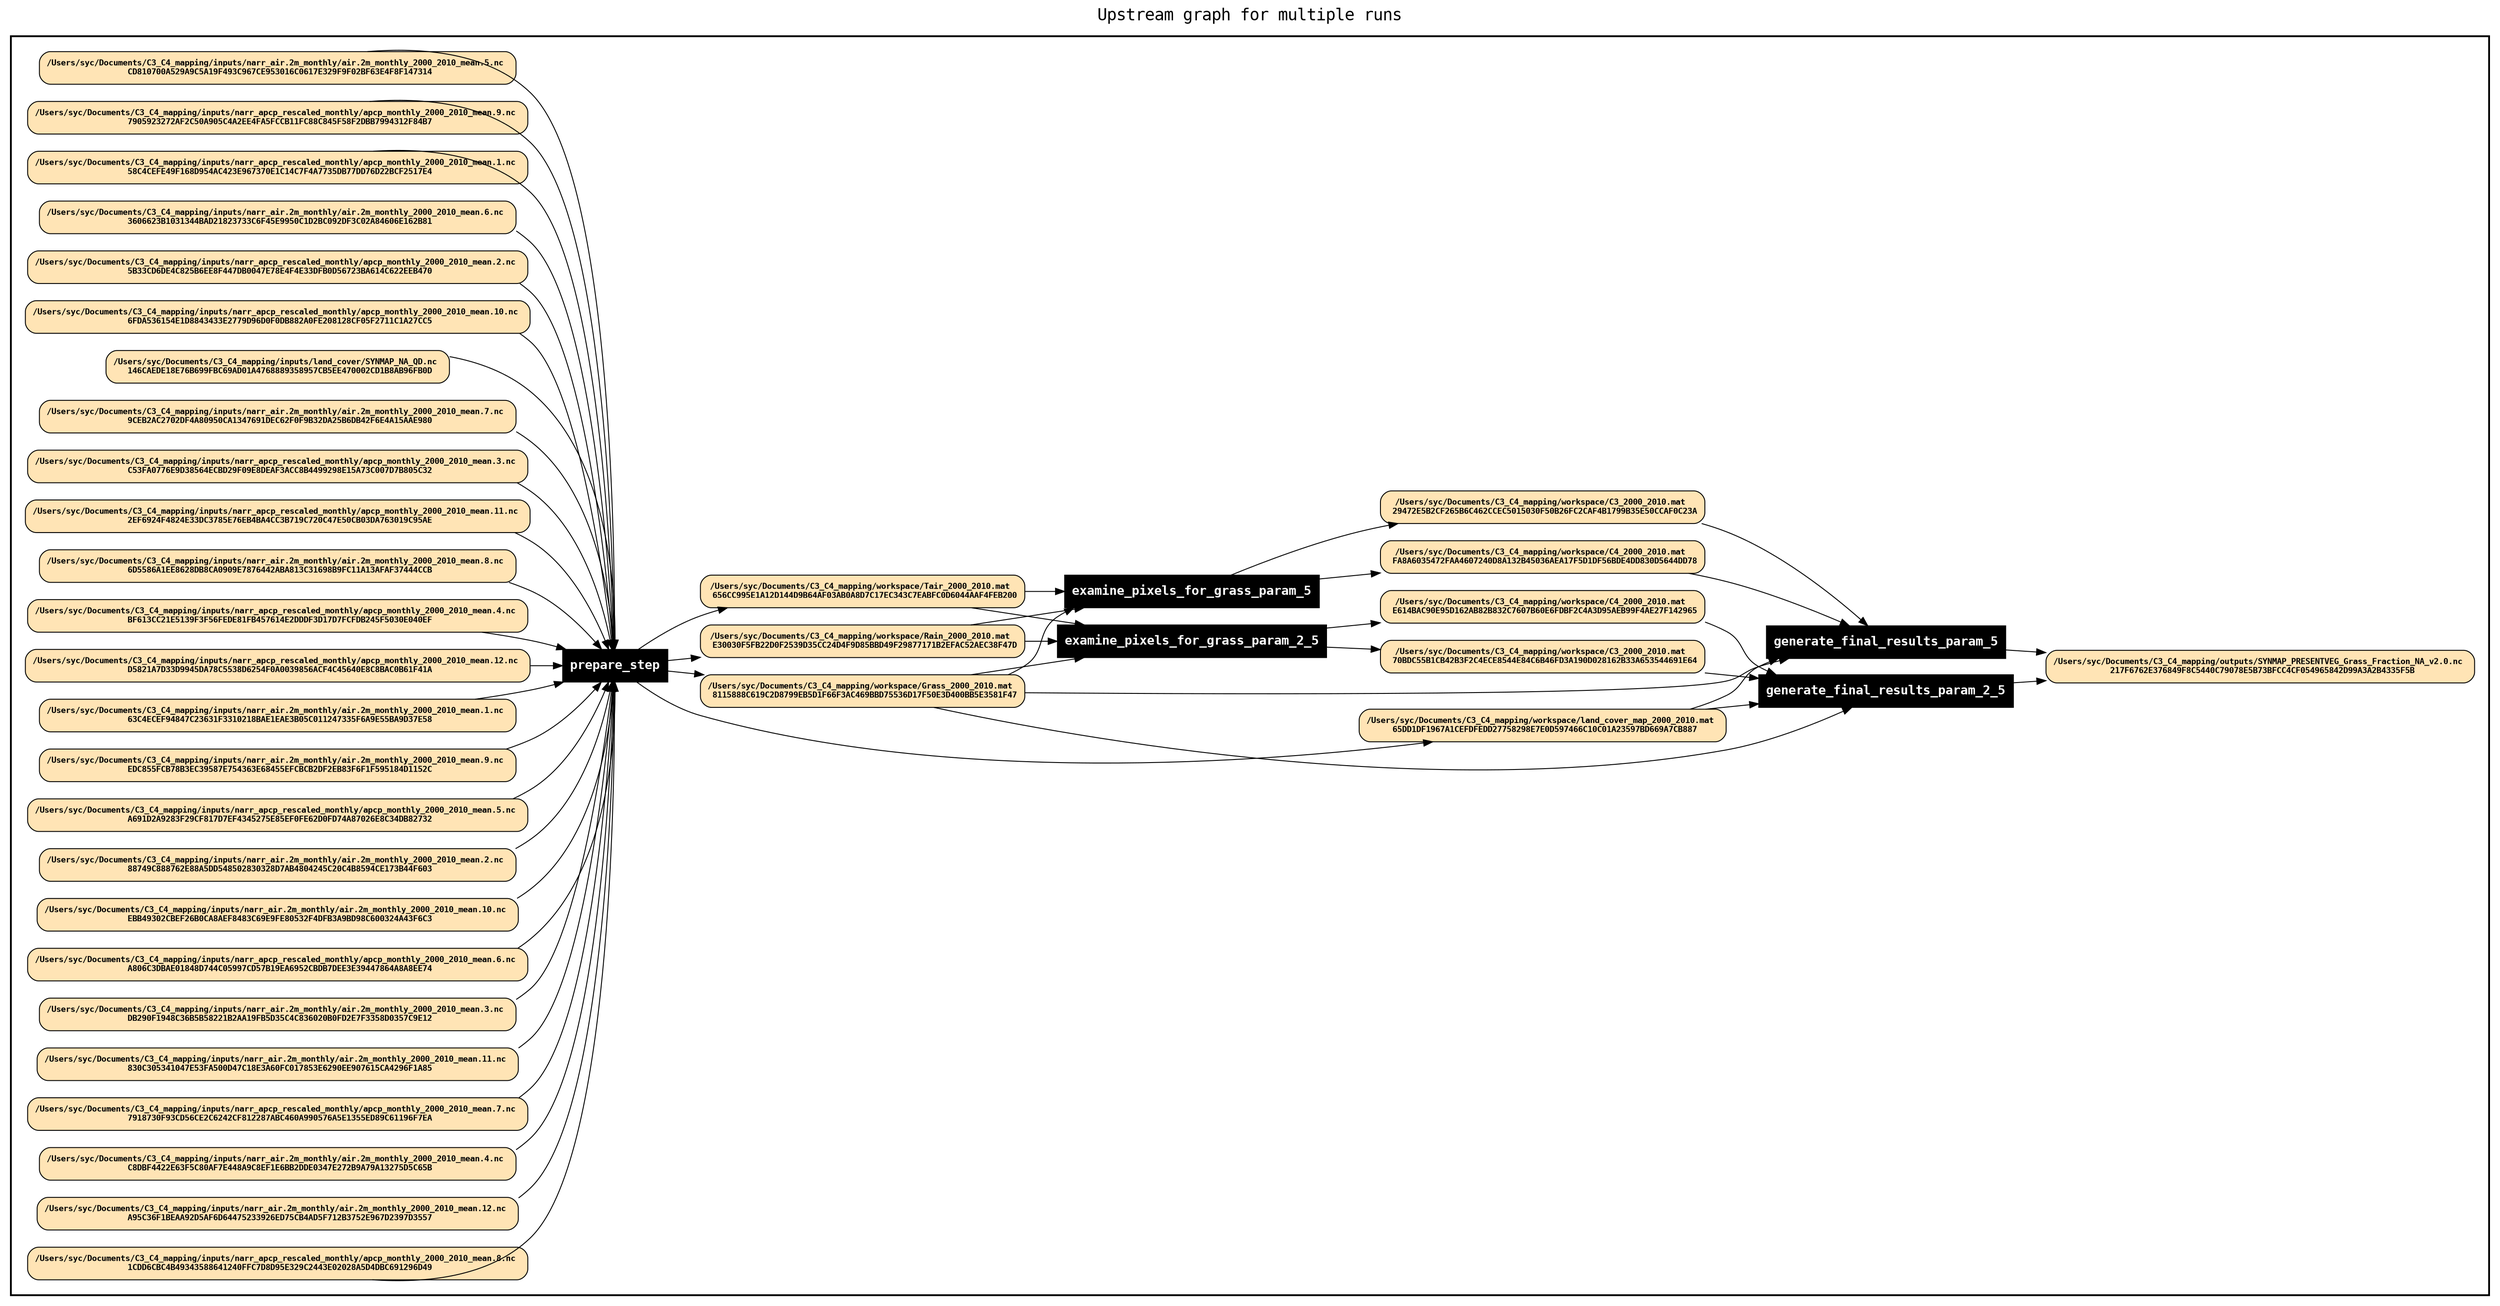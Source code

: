 
digraph yw_data_view {
rankdir=LR
fontname=Courier; fontsize=18; labelloc=t
label="Upstream graph for multiple runs"
subgraph cluster_workflow { label=""; color=black; penwidth=2
subgraph cluster_workflow_inner { label=""; color=white
node[shape=box style=filled fillcolor="black" peripheries=1 fontname="Courier-Bold" fontcolor=white]
"examine_pixels_for_grass_param_5"
"examine_pixels_for_grass_param_2_5"
"prepare_step"
"generate_final_results_param_5"
"generate_final_results_param_2_5"
node[shape=box style="rounded,filled" fillcolor="#FFE4B5" peripheries=1 fontname="Courier-Bold" fontsize=9 fontcolor=black]
"CD810700A529A9C5A19F493C967CE953016C0617E329F9F02BF63E4F8F147314" [shape=record label="/Users/syc/Documents/C3_C4_mapping/inputs/narr_air.2m_monthly/air.2m_monthly_2000_2010_mean.5.nc \n CD810700A529A9C5A19F493C967CE953016C0617E329F9F02BF63E4F8F147314"]
"8115888C619C2D8799EB5D1F66F3AC469BBD75536D17F50E3D400BB5E3581F47" [shape=record label="/Users/syc/Documents/C3_C4_mapping/workspace/Grass_2000_2010.mat \n 8115888C619C2D8799EB5D1F66F3AC469BBD75536D17F50E3D400BB5E3581F47"]
"8115888C619C2D8799EB5D1F66F3AC469BBD75536D17F50E3D400BB5E3581F47" [shape=record label="/Users/syc/Documents/C3_C4_mapping/workspace/Grass_2000_2010.mat \n 8115888C619C2D8799EB5D1F66F3AC469BBD75536D17F50E3D400BB5E3581F47"]
"8115888C619C2D8799EB5D1F66F3AC469BBD75536D17F50E3D400BB5E3581F47" [shape=record label="/Users/syc/Documents/C3_C4_mapping/workspace/Grass_2000_2010.mat \n 8115888C619C2D8799EB5D1F66F3AC469BBD75536D17F50E3D400BB5E3581F47"]
"8115888C619C2D8799EB5D1F66F3AC469BBD75536D17F50E3D400BB5E3581F47" [shape=record label="/Users/syc/Documents/C3_C4_mapping/workspace/Grass_2000_2010.mat \n 8115888C619C2D8799EB5D1F66F3AC469BBD75536D17F50E3D400BB5E3581F47"]
"8115888C619C2D8799EB5D1F66F3AC469BBD75536D17F50E3D400BB5E3581F47" [shape=record label="/Users/syc/Documents/C3_C4_mapping/workspace/Grass_2000_2010.mat \n 8115888C619C2D8799EB5D1F66F3AC469BBD75536D17F50E3D400BB5E3581F47"]
"7905923272AF2C50A905C4A2EE4FA5FCCB11FC88C845F58F2DBB7994312F84B7" [shape=record label="/Users/syc/Documents/C3_C4_mapping/inputs/narr_apcp_rescaled_monthly/apcp_monthly_2000_2010_mean.9.nc \n 7905923272AF2C50A905C4A2EE4FA5FCCB11FC88C845F58F2DBB7994312F84B7"]
"58C4CEFE49F168D954AC423E967370E1C14C7F4A7735DB77DD76D22BCF2517E4" [shape=record label="/Users/syc/Documents/C3_C4_mapping/inputs/narr_apcp_rescaled_monthly/apcp_monthly_2000_2010_mean.1.nc \n 58C4CEFE49F168D954AC423E967370E1C14C7F4A7735DB77DD76D22BCF2517E4"]
"3606623B1031344BAD21823733C6F45E9950C1D2BC092DF3C02A84606E162B81" [shape=record label="/Users/syc/Documents/C3_C4_mapping/inputs/narr_air.2m_monthly/air.2m_monthly_2000_2010_mean.6.nc \n 3606623B1031344BAD21823733C6F45E9950C1D2BC092DF3C02A84606E162B81"]
"5B33CD6DE4C825B6EE8F447DB0047E78E4F4E33DFB0D56723BA614C622EEB470" [shape=record label="/Users/syc/Documents/C3_C4_mapping/inputs/narr_apcp_rescaled_monthly/apcp_monthly_2000_2010_mean.2.nc \n 5B33CD6DE4C825B6EE8F447DB0047E78E4F4E33DFB0D56723BA614C622EEB470"]
"6FDA536154E1D8843433E2779D96D0F0DB882A0FE208128CF05F2711C1A27CC5" [shape=record label="/Users/syc/Documents/C3_C4_mapping/inputs/narr_apcp_rescaled_monthly/apcp_monthly_2000_2010_mean.10.nc \n 6FDA536154E1D8843433E2779D96D0F0DB882A0FE208128CF05F2711C1A27CC5"]
"146CAEDE18E76B699FBC69AD01A4768889358957CB5EE470002CD1B8AB96FB0D" [shape=record label="/Users/syc/Documents/C3_C4_mapping/inputs/land_cover/SYNMAP_NA_QD.nc \n 146CAEDE18E76B699FBC69AD01A4768889358957CB5EE470002CD1B8AB96FB0D"]
"9CEB2AC2702DF4A80950CA1347691DEC62F0F9B32DA25B6DB42F6E4A15AAE980" [shape=record label="/Users/syc/Documents/C3_C4_mapping/inputs/narr_air.2m_monthly/air.2m_monthly_2000_2010_mean.7.nc \n 9CEB2AC2702DF4A80950CA1347691DEC62F0F9B32DA25B6DB42F6E4A15AAE980"]
"C53FA0776E9D38564ECBD29F09E8DEAF3ACC8B4499298E15A73C007D7B805C32" [shape=record label="/Users/syc/Documents/C3_C4_mapping/inputs/narr_apcp_rescaled_monthly/apcp_monthly_2000_2010_mean.3.nc \n C53FA0776E9D38564ECBD29F09E8DEAF3ACC8B4499298E15A73C007D7B805C32"]
"2EF6924F4824E33DC3785E76EB4BA4CC3B719C720C47E50CB03DA763019C95AE" [shape=record label="/Users/syc/Documents/C3_C4_mapping/inputs/narr_apcp_rescaled_monthly/apcp_monthly_2000_2010_mean.11.nc \n 2EF6924F4824E33DC3785E76EB4BA4CC3B719C720C47E50CB03DA763019C95AE"]
"217F6762E376849F8C5440C79078E5B73BFCC4CF054965842D99A3A2B4335F5B" [shape=record label="/Users/syc/Documents/C3_C4_mapping/outputs/SYNMAP_PRESENTVEG_Grass_Fraction_NA_v2.0.nc \n 217F6762E376849F8C5440C79078E5B73BFCC4CF054965842D99A3A2B4335F5B"]
"217F6762E376849F8C5440C79078E5B73BFCC4CF054965842D99A3A2B4335F5B" [shape=record label="/Users/syc/Documents/C3_C4_mapping/outputs/SYNMAP_PRESENTVEG_Grass_Fraction_NA_v2.0.nc \n 217F6762E376849F8C5440C79078E5B73BFCC4CF054965842D99A3A2B4335F5B"]
"6D5586A1EE8628DB8CA0909E7876442ABA813C31698B9FC11A13AFAF37444CCB" [shape=record label="/Users/syc/Documents/C3_C4_mapping/inputs/narr_air.2m_monthly/air.2m_monthly_2000_2010_mean.8.nc \n 6D5586A1EE8628DB8CA0909E7876442ABA813C31698B9FC11A13AFAF37444CCB"]
"BF613CC21E5139F3F56FEDE81FB457614E2DDDF3D17D7FCFDB245F5030E040EF" [shape=record label="/Users/syc/Documents/C3_C4_mapping/inputs/narr_apcp_rescaled_monthly/apcp_monthly_2000_2010_mean.4.nc \n BF613CC21E5139F3F56FEDE81FB457614E2DDDF3D17D7FCFDB245F5030E040EF"]
"D5821A7D33D9945DA78C5538D6254F0A0039856ACF4C45640E8C8BAC0B61F41A" [shape=record label="/Users/syc/Documents/C3_C4_mapping/inputs/narr_apcp_rescaled_monthly/apcp_monthly_2000_2010_mean.12.nc \n D5821A7D33D9945DA78C5538D6254F0A0039856ACF4C45640E8C8BAC0B61F41A"]
"63C4ECEF94847C23631F3310218BAE1EAE3B05C011247335F6A9E55BA9D37E58" [shape=record label="/Users/syc/Documents/C3_C4_mapping/inputs/narr_air.2m_monthly/air.2m_monthly_2000_2010_mean.1.nc \n 63C4ECEF94847C23631F3310218BAE1EAE3B05C011247335F6A9E55BA9D37E58"]
"EDC855FCB78B3EC39587E754363E68455EFCBCB2DF2EB83F6F1F595184D1152C" [shape=record label="/Users/syc/Documents/C3_C4_mapping/inputs/narr_air.2m_monthly/air.2m_monthly_2000_2010_mean.9.nc \n EDC855FCB78B3EC39587E754363E68455EFCBCB2DF2EB83F6F1F595184D1152C"]
"A691D2A9283F29CF817D7EF4345275E85EF0FE62D0FD74A87026E8C34DB82732" [shape=record label="/Users/syc/Documents/C3_C4_mapping/inputs/narr_apcp_rescaled_monthly/apcp_monthly_2000_2010_mean.5.nc \n A691D2A9283F29CF817D7EF4345275E85EF0FE62D0FD74A87026E8C34DB82732"]
"65DD1DF1967A1CEFDFEDD27758298E7E0D597466C10C01A23597BD669A7CB887" [shape=record label="/Users/syc/Documents/C3_C4_mapping/workspace/land_cover_map_2000_2010.mat \n 65DD1DF1967A1CEFDFEDD27758298E7E0D597466C10C01A23597BD669A7CB887"]
"65DD1DF1967A1CEFDFEDD27758298E7E0D597466C10C01A23597BD669A7CB887" [shape=record label="/Users/syc/Documents/C3_C4_mapping/workspace/land_cover_map_2000_2010.mat \n 65DD1DF1967A1CEFDFEDD27758298E7E0D597466C10C01A23597BD669A7CB887"]
"65DD1DF1967A1CEFDFEDD27758298E7E0D597466C10C01A23597BD669A7CB887" [shape=record label="/Users/syc/Documents/C3_C4_mapping/workspace/land_cover_map_2000_2010.mat \n 65DD1DF1967A1CEFDFEDD27758298E7E0D597466C10C01A23597BD669A7CB887"]
"70BDC55B1CB42B3F2C4ECE8544E84C6B46FD3A190D028162B33A653544691E64" [shape=record label="/Users/syc/Documents/C3_C4_mapping/workspace/C3_2000_2010.mat \n 70BDC55B1CB42B3F2C4ECE8544E84C6B46FD3A190D028162B33A653544691E64"]
"70BDC55B1CB42B3F2C4ECE8544E84C6B46FD3A190D028162B33A653544691E64" [shape=record label="/Users/syc/Documents/C3_C4_mapping/workspace/C3_2000_2010.mat \n 70BDC55B1CB42B3F2C4ECE8544E84C6B46FD3A190D028162B33A653544691E64"]
"88749C888762E88A5DD548502830328D7AB4804245C20C4B8594CE173B44F603" [shape=record label="/Users/syc/Documents/C3_C4_mapping/inputs/narr_air.2m_monthly/air.2m_monthly_2000_2010_mean.2.nc \n 88749C888762E88A5DD548502830328D7AB4804245C20C4B8594CE173B44F603"]
"EBB49302CBEF26B0CA8AEF8483C69E9FE80532F4DFB3A9BD98C600324A43F6C3" [shape=record label="/Users/syc/Documents/C3_C4_mapping/inputs/narr_air.2m_monthly/air.2m_monthly_2000_2010_mean.10.nc \n EBB49302CBEF26B0CA8AEF8483C69E9FE80532F4DFB3A9BD98C600324A43F6C3"]
"A806C3DBAE01848D744C05997CD57B19EA6952CBDB7DEE3E39447864A8A8EE74" [shape=record label="/Users/syc/Documents/C3_C4_mapping/inputs/narr_apcp_rescaled_monthly/apcp_monthly_2000_2010_mean.6.nc \n A806C3DBAE01848D744C05997CD57B19EA6952CBDB7DEE3E39447864A8A8EE74"]
"656CC995E1A12D144D9B64AF03AB0A8D7C17EC343C7EABFC0D6044AAF4FEB200" [shape=record label="/Users/syc/Documents/C3_C4_mapping/workspace/Tair_2000_2010.mat \n 656CC995E1A12D144D9B64AF03AB0A8D7C17EC343C7EABFC0D6044AAF4FEB200"]
"656CC995E1A12D144D9B64AF03AB0A8D7C17EC343C7EABFC0D6044AAF4FEB200" [shape=record label="/Users/syc/Documents/C3_C4_mapping/workspace/Tair_2000_2010.mat \n 656CC995E1A12D144D9B64AF03AB0A8D7C17EC343C7EABFC0D6044AAF4FEB200"]
"656CC995E1A12D144D9B64AF03AB0A8D7C17EC343C7EABFC0D6044AAF4FEB200" [shape=record label="/Users/syc/Documents/C3_C4_mapping/workspace/Tair_2000_2010.mat \n 656CC995E1A12D144D9B64AF03AB0A8D7C17EC343C7EABFC0D6044AAF4FEB200"]
"E614BAC90E95D162AB82B832C7607B60E6FDBF2C4A3D95AEB99F4AE27F142965" [shape=record label="/Users/syc/Documents/C3_C4_mapping/workspace/C4_2000_2010.mat \n E614BAC90E95D162AB82B832C7607B60E6FDBF2C4A3D95AEB99F4AE27F142965"]
"E614BAC90E95D162AB82B832C7607B60E6FDBF2C4A3D95AEB99F4AE27F142965" [shape=record label="/Users/syc/Documents/C3_C4_mapping/workspace/C4_2000_2010.mat \n E614BAC90E95D162AB82B832C7607B60E6FDBF2C4A3D95AEB99F4AE27F142965"]
"DB290F1948C36B5B58221B2AA19FB5D35C4C836020B0FD2E7F3358D0357C9E12" [shape=record label="/Users/syc/Documents/C3_C4_mapping/inputs/narr_air.2m_monthly/air.2m_monthly_2000_2010_mean.3.nc \n DB290F1948C36B5B58221B2AA19FB5D35C4C836020B0FD2E7F3358D0357C9E12"]
"830C305341047E53FA500D47C18E3A60FC017853E6290EE907615CA4296F1A85" [shape=record label="/Users/syc/Documents/C3_C4_mapping/inputs/narr_air.2m_monthly/air.2m_monthly_2000_2010_mean.11.nc \n 830C305341047E53FA500D47C18E3A60FC017853E6290EE907615CA4296F1A85"]
"7918730F93CD56CE2C6242CF812287ABC460A990576A5E1355ED89C61196F7EA" [shape=record label="/Users/syc/Documents/C3_C4_mapping/inputs/narr_apcp_rescaled_monthly/apcp_monthly_2000_2010_mean.7.nc \n 7918730F93CD56CE2C6242CF812287ABC460A990576A5E1355ED89C61196F7EA"]
"FA8A6035472FAA4607240D8A132B45036AEA17F5D1DF56BDE4DD830D5644DD78" [shape=record label="/Users/syc/Documents/C3_C4_mapping/workspace/C4_2000_2010.mat \n FA8A6035472FAA4607240D8A132B45036AEA17F5D1DF56BDE4DD830D5644DD78"]
"FA8A6035472FAA4607240D8A132B45036AEA17F5D1DF56BDE4DD830D5644DD78" [shape=record label="/Users/syc/Documents/C3_C4_mapping/workspace/C4_2000_2010.mat \n FA8A6035472FAA4607240D8A132B45036AEA17F5D1DF56BDE4DD830D5644DD78"]
"C8DBF4422E63F5C80AF7E448A9C8EF1E6BB2DDE0347E272B9A79A13275D5C65B" [shape=record label="/Users/syc/Documents/C3_C4_mapping/inputs/narr_air.2m_monthly/air.2m_monthly_2000_2010_mean.4.nc \n C8DBF4422E63F5C80AF7E448A9C8EF1E6BB2DDE0347E272B9A79A13275D5C65B"]
"A95C36F1BEAA92D5AF6D64475233926ED75CB4AD5F712B3752E967D2397D3557" [shape=record label="/Users/syc/Documents/C3_C4_mapping/inputs/narr_air.2m_monthly/air.2m_monthly_2000_2010_mean.12.nc \n A95C36F1BEAA92D5AF6D64475233926ED75CB4AD5F712B3752E967D2397D3557"]
"1CDD6CBC4B49343588641240FFC7D8D95E329C2443E02028A5D4DBC691296D49" [shape=record label="/Users/syc/Documents/C3_C4_mapping/inputs/narr_apcp_rescaled_monthly/apcp_monthly_2000_2010_mean.8.nc \n 1CDD6CBC4B49343588641240FFC7D8D95E329C2443E02028A5D4DBC691296D49"]
"E30030F5FB22D0F2539D35CC24D4F9D85BBD49F29877171B2EFAC52AEC38F47D" [shape=record label="/Users/syc/Documents/C3_C4_mapping/workspace/Rain_2000_2010.mat \n E30030F5FB22D0F2539D35CC24D4F9D85BBD49F29877171B2EFAC52AEC38F47D"]
"E30030F5FB22D0F2539D35CC24D4F9D85BBD49F29877171B2EFAC52AEC38F47D" [shape=record label="/Users/syc/Documents/C3_C4_mapping/workspace/Rain_2000_2010.mat \n E30030F5FB22D0F2539D35CC24D4F9D85BBD49F29877171B2EFAC52AEC38F47D"]
"E30030F5FB22D0F2539D35CC24D4F9D85BBD49F29877171B2EFAC52AEC38F47D" [shape=record label="/Users/syc/Documents/C3_C4_mapping/workspace/Rain_2000_2010.mat \n E30030F5FB22D0F2539D35CC24D4F9D85BBD49F29877171B2EFAC52AEC38F47D"]
"29472E5B2CF265B6C462CCEC5015030F50B26FC2CAF4B1799B35E50CCAF0C23A" [shape=record label="/Users/syc/Documents/C3_C4_mapping/workspace/C3_2000_2010.mat \n 29472E5B2CF265B6C462CCEC5015030F50B26FC2CAF4B1799B35E50CCAF0C23A"]
"29472E5B2CF265B6C462CCEC5015030F50B26FC2CAF4B1799B35E50CCAF0C23A" [shape=record label="/Users/syc/Documents/C3_C4_mapping/workspace/C3_2000_2010.mat \n 29472E5B2CF265B6C462CCEC5015030F50B26FC2CAF4B1799B35E50CCAF0C23A"]
}}
"D5821A7D33D9945DA78C5538D6254F0A0039856ACF4C45640E8C8BAC0B61F41A" -> "prepare_step"
"BF613CC21E5139F3F56FEDE81FB457614E2DDDF3D17D7FCFDB245F5030E040EF" -> "prepare_step"
"6D5586A1EE8628DB8CA0909E7876442ABA813C31698B9FC11A13AFAF37444CCB" -> "prepare_step"
"A691D2A9283F29CF817D7EF4345275E85EF0FE62D0FD74A87026E8C34DB82732" -> "prepare_step"
"EDC855FCB78B3EC39587E754363E68455EFCBCB2DF2EB83F6F1F595184D1152C" -> "prepare_step"
"63C4ECEF94847C23631F3310218BAE1EAE3B05C011247335F6A9E55BA9D37E58" -> "prepare_step"
"65DD1DF1967A1CEFDFEDD27758298E7E0D597466C10C01A23597BD669A7CB887" -> "generate_final_results_param_2_5"
"65DD1DF1967A1CEFDFEDD27758298E7E0D597466C10C01A23597BD669A7CB887" -> "generate_final_results_param_5"
"A806C3DBAE01848D744C05997CD57B19EA6952CBDB7DEE3E39447864A8A8EE74" -> "prepare_step"
"EBB49302CBEF26B0CA8AEF8483C69E9FE80532F4DFB3A9BD98C600324A43F6C3" -> "prepare_step"
"88749C888762E88A5DD548502830328D7AB4804245C20C4B8594CE173B44F603" -> "prepare_step"
"70BDC55B1CB42B3F2C4ECE8544E84C6B46FD3A190D028162B33A653544691E64" -> "generate_final_results_param_2_5"
"29472E5B2CF265B6C462CCEC5015030F50B26FC2CAF4B1799B35E50CCAF0C23A" -> "generate_final_results_param_5"
"E614BAC90E95D162AB82B832C7607B60E6FDBF2C4A3D95AEB99F4AE27F142965" -> "generate_final_results_param_2_5"
"FA8A6035472FAA4607240D8A132B45036AEA17F5D1DF56BDE4DD830D5644DD78" -> "generate_final_results_param_5"
"656CC995E1A12D144D9B64AF03AB0A8D7C17EC343C7EABFC0D6044AAF4FEB200" -> "examine_pixels_for_grass_param_2_5"
"656CC995E1A12D144D9B64AF03AB0A8D7C17EC343C7EABFC0D6044AAF4FEB200" -> "examine_pixels_for_grass_param_5"
"7918730F93CD56CE2C6242CF812287ABC460A990576A5E1355ED89C61196F7EA" -> "prepare_step"
"830C305341047E53FA500D47C18E3A60FC017853E6290EE907615CA4296F1A85" -> "prepare_step"
"DB290F1948C36B5B58221B2AA19FB5D35C4C836020B0FD2E7F3358D0357C9E12" -> "prepare_step"
"1CDD6CBC4B49343588641240FFC7D8D95E329C2443E02028A5D4DBC691296D49" -> "prepare_step"
"A95C36F1BEAA92D5AF6D64475233926ED75CB4AD5F712B3752E967D2397D3557" -> "prepare_step"
"C8DBF4422E63F5C80AF7E448A9C8EF1E6BB2DDE0347E272B9A79A13275D5C65B" -> "prepare_step"
"7905923272AF2C50A905C4A2EE4FA5FCCB11FC88C845F58F2DBB7994312F84B7" -> "prepare_step"
"58C4CEFE49F168D954AC423E967370E1C14C7F4A7735DB77DD76D22BCF2517E4" -> "prepare_step"
"E30030F5FB22D0F2539D35CC24D4F9D85BBD49F29877171B2EFAC52AEC38F47D" -> "examine_pixels_for_grass_param_2_5"
"E30030F5FB22D0F2539D35CC24D4F9D85BBD49F29877171B2EFAC52AEC38F47D" -> "examine_pixels_for_grass_param_5"
"CD810700A529A9C5A19F493C967CE953016C0617E329F9F02BF63E4F8F147314" -> "prepare_step"
"8115888C619C2D8799EB5D1F66F3AC469BBD75536D17F50E3D400BB5E3581F47" -> "generate_final_results_param_2_5"
"8115888C619C2D8799EB5D1F66F3AC469BBD75536D17F50E3D400BB5E3581F47" -> "generate_final_results_param_5"
"8115888C619C2D8799EB5D1F66F3AC469BBD75536D17F50E3D400BB5E3581F47" -> "examine_pixels_for_grass_param_2_5"
"8115888C619C2D8799EB5D1F66F3AC469BBD75536D17F50E3D400BB5E3581F47" -> "examine_pixels_for_grass_param_5"
"6FDA536154E1D8843433E2779D96D0F0DB882A0FE208128CF05F2711C1A27CC5" -> "prepare_step"
"5B33CD6DE4C825B6EE8F447DB0047E78E4F4E33DFB0D56723BA614C622EEB470" -> "prepare_step"
"3606623B1031344BAD21823733C6F45E9950C1D2BC092DF3C02A84606E162B81" -> "prepare_step"
"2EF6924F4824E33DC3785E76EB4BA4CC3B719C720C47E50CB03DA763019C95AE" -> "prepare_step"
"C53FA0776E9D38564ECBD29F09E8DEAF3ACC8B4499298E15A73C007D7B805C32" -> "prepare_step"
"9CEB2AC2702DF4A80950CA1347691DEC62F0F9B32DA25B6DB42F6E4A15AAE980" -> "prepare_step"
"146CAEDE18E76B699FBC69AD01A4768889358957CB5EE470002CD1B8AB96FB0D" -> "prepare_step"
"prepare_step" -> "8115888C619C2D8799EB5D1F66F3AC469BBD75536D17F50E3D400BB5E3581F47"
"generate_final_results_param_2_5" -> "217F6762E376849F8C5440C79078E5B73BFCC4CF054965842D99A3A2B4335F5B"
"generate_final_results_param_5" -> "217F6762E376849F8C5440C79078E5B73BFCC4CF054965842D99A3A2B4335F5B"
"prepare_step" -> "65DD1DF1967A1CEFDFEDD27758298E7E0D597466C10C01A23597BD669A7CB887"
"examine_pixels_for_grass_param_2_5" -> "70BDC55B1CB42B3F2C4ECE8544E84C6B46FD3A190D028162B33A653544691E64"
"prepare_step" -> "656CC995E1A12D144D9B64AF03AB0A8D7C17EC343C7EABFC0D6044AAF4FEB200"
"examine_pixels_for_grass_param_2_5" -> "E614BAC90E95D162AB82B832C7607B60E6FDBF2C4A3D95AEB99F4AE27F142965"
"examine_pixels_for_grass_param_5" -> "FA8A6035472FAA4607240D8A132B45036AEA17F5D1DF56BDE4DD830D5644DD78"
"prepare_step" -> "E30030F5FB22D0F2539D35CC24D4F9D85BBD49F29877171B2EFAC52AEC38F47D"
"examine_pixels_for_grass_param_5" -> "29472E5B2CF265B6C462CCEC5015030F50B26FC2CAF4B1799B35E50CCAF0C23A"
}

